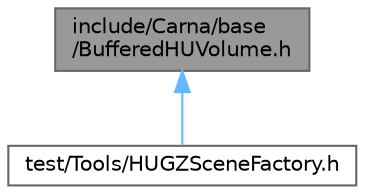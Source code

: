 digraph "include/Carna/base/BufferedHUVolume.h"
{
 // LATEX_PDF_SIZE
  bgcolor="transparent";
  edge [fontname=Helvetica,fontsize=10,labelfontname=Helvetica,labelfontsize=10];
  node [fontname=Helvetica,fontsize=10,shape=box,height=0.2,width=0.4];
  Node1 [id="Node000001",label="include/Carna/base\l/BufferedHUVolume.h",height=0.2,width=0.4,color="gray40", fillcolor="grey60", style="filled", fontcolor="black",tooltip="Defines Carna::base::BufferedHUVolume."];
  Node1 -> Node2 [id="edge1_Node000001_Node000002",dir="back",color="steelblue1",style="solid",tooltip=" "];
  Node2 [id="Node000002",label="test/Tools/HUGZSceneFactory.h",height=0.2,width=0.4,color="grey40", fillcolor="white", style="filled",URL="$HUGZSceneFactory_8h_source.html",tooltip=" "];
}
